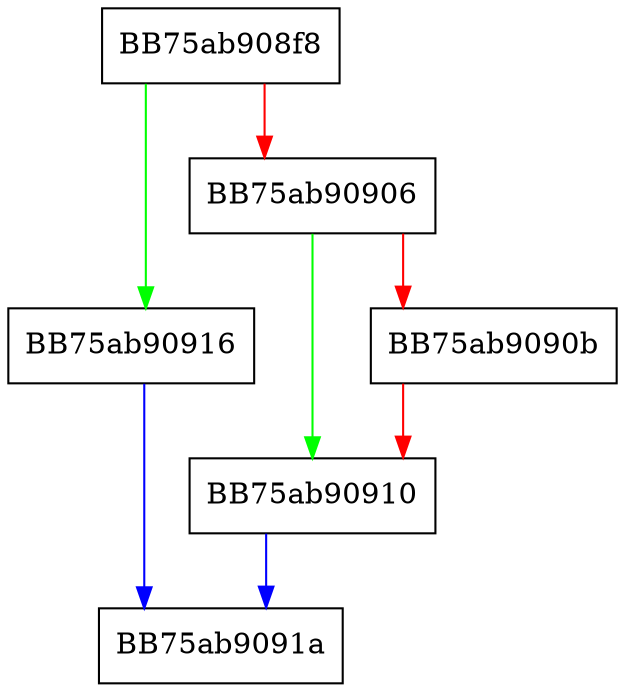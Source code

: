 digraph GetFileCount {
  node [shape="box"];
  graph [splines=ortho];
  BB75ab908f8 -> BB75ab90916 [color="green"];
  BB75ab908f8 -> BB75ab90906 [color="red"];
  BB75ab90906 -> BB75ab90910 [color="green"];
  BB75ab90906 -> BB75ab9090b [color="red"];
  BB75ab9090b -> BB75ab90910 [color="red"];
  BB75ab90910 -> BB75ab9091a [color="blue"];
  BB75ab90916 -> BB75ab9091a [color="blue"];
}